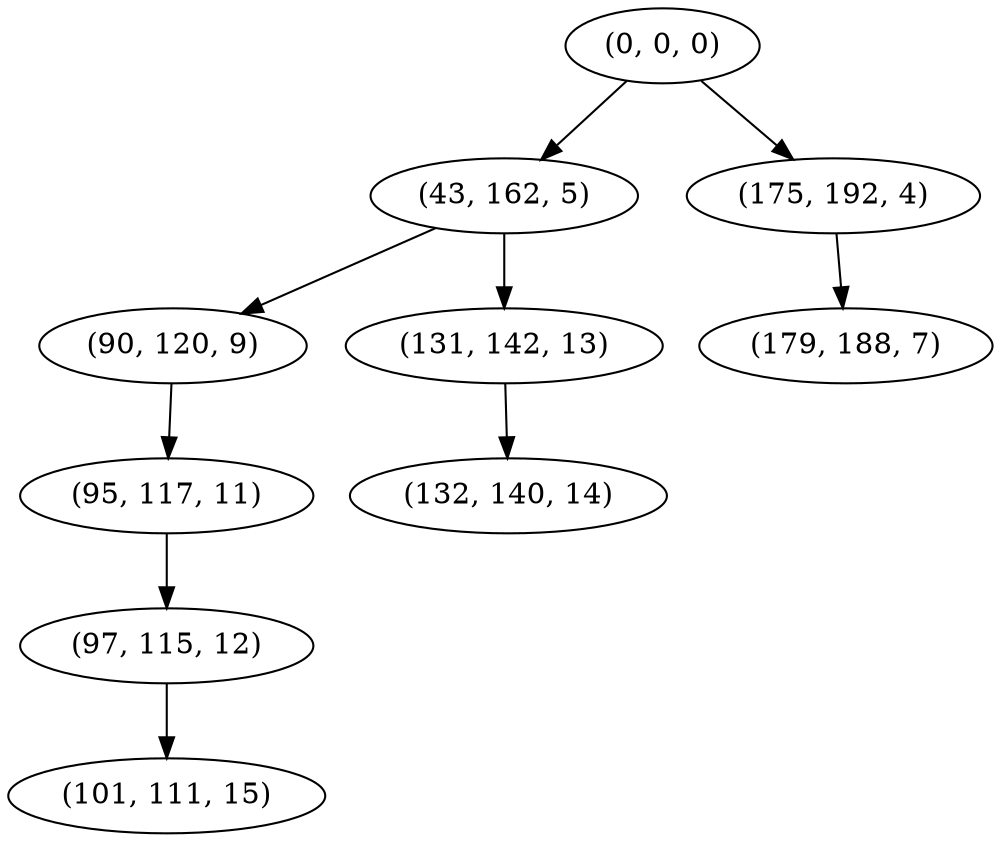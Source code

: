 digraph tree {
    "(0, 0, 0)";
    "(43, 162, 5)";
    "(90, 120, 9)";
    "(95, 117, 11)";
    "(97, 115, 12)";
    "(101, 111, 15)";
    "(131, 142, 13)";
    "(132, 140, 14)";
    "(175, 192, 4)";
    "(179, 188, 7)";
    "(0, 0, 0)" -> "(43, 162, 5)";
    "(0, 0, 0)" -> "(175, 192, 4)";
    "(43, 162, 5)" -> "(90, 120, 9)";
    "(43, 162, 5)" -> "(131, 142, 13)";
    "(90, 120, 9)" -> "(95, 117, 11)";
    "(95, 117, 11)" -> "(97, 115, 12)";
    "(97, 115, 12)" -> "(101, 111, 15)";
    "(131, 142, 13)" -> "(132, 140, 14)";
    "(175, 192, 4)" -> "(179, 188, 7)";
}
